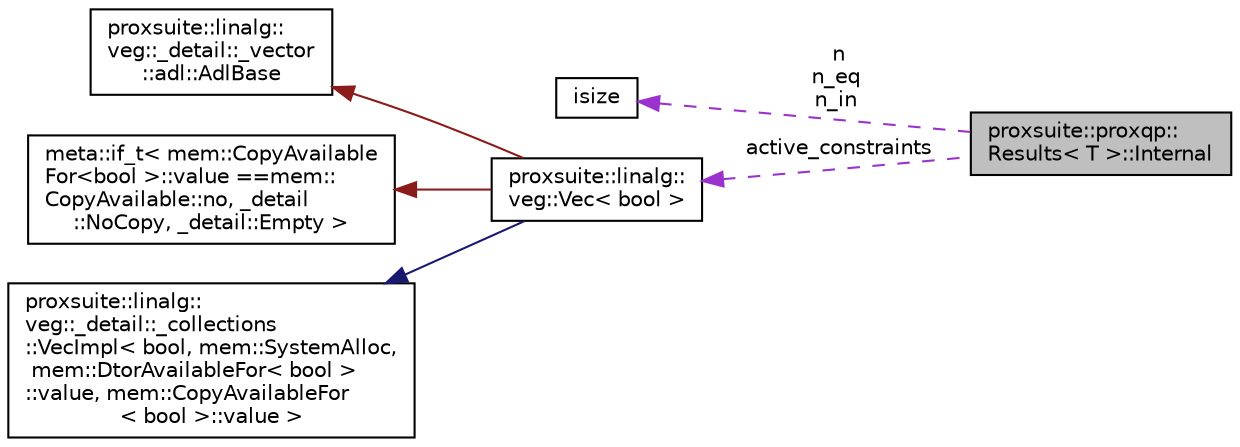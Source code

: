 digraph "proxsuite::proxqp::Results&lt; T &gt;::Internal"
{
 // LATEX_PDF_SIZE
  bgcolor="transparent";
  edge [fontname="Helvetica",fontsize="10",labelfontname="Helvetica",labelfontsize="10"];
  node [fontname="Helvetica",fontsize="10",shape=record];
  rankdir="LR";
  Node1 [label="proxsuite::proxqp::\lResults\< T \>::Internal",height=0.2,width=0.4,color="black", fillcolor="grey75", style="filled", fontcolor="black",tooltip=" "];
  Node2 -> Node1 [dir="back",color="darkorchid3",fontsize="10",style="dashed",label=" n\nn_eq\nn_in" ,fontname="Helvetica"];
  Node2 [label="isize",height=0.2,width=0.4,color="black",tooltip=" "];
  Node3 -> Node1 [dir="back",color="darkorchid3",fontsize="10",style="dashed",label=" active_constraints" ,fontname="Helvetica"];
  Node3 [label="proxsuite::linalg::\lveg::Vec\< bool \>",height=0.2,width=0.4,color="black",URL="$structproxsuite_1_1linalg_1_1veg_1_1_vec.html",tooltip=" "];
  Node4 -> Node3 [dir="back",color="firebrick4",fontsize="10",style="solid",fontname="Helvetica"];
  Node4 [label="proxsuite::linalg::\lveg::_detail::_vector\l::adl::AdlBase",height=0.2,width=0.4,color="black",URL="$structproxsuite_1_1linalg_1_1veg_1_1__detail_1_1__vector_1_1adl_1_1_adl_base.html",tooltip=" "];
  Node5 -> Node3 [dir="back",color="firebrick4",fontsize="10",style="solid",fontname="Helvetica"];
  Node5 [label="meta::if_t\< mem::CopyAvailable\lFor\<bool \>::value ==mem::\lCopyAvailable::no, _detail\l::NoCopy, _detail::Empty \>",height=0.2,width=0.4,color="black",tooltip=" "];
  Node6 -> Node3 [dir="back",color="midnightblue",fontsize="10",style="solid",fontname="Helvetica"];
  Node6 [label="proxsuite::linalg::\lveg::_detail::_collections\l::VecImpl\< bool, mem::SystemAlloc,\l mem::DtorAvailableFor\< bool \>\l::value, mem::CopyAvailableFor\l\< bool \>::value \>",height=0.2,width=0.4,color="black",URL="$structproxsuite_1_1linalg_1_1veg_1_1__detail_1_1__collections_1_1_vec_impl.html",tooltip=" "];
}
